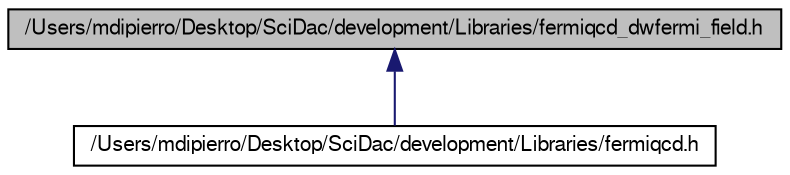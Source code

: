 digraph G
{
  edge [fontname="FreeSans",fontsize="10",labelfontname="FreeSans",labelfontsize="10"];
  node [fontname="FreeSans",fontsize="10",shape=record];
  Node1 [label="/Users/mdipierro/Desktop/SciDac/development/Libraries/fermiqcd_dwfermi_field.h",height=0.2,width=0.4,color="black", fillcolor="grey75", style="filled" fontcolor="black"];
  Node1 -> Node2 [dir=back,color="midnightblue",fontsize="10",style="solid",fontname="FreeSans"];
  Node2 [label="/Users/mdipierro/Desktop/SciDac/development/Libraries/fermiqcd.h",height=0.2,width=0.4,color="black", fillcolor="white", style="filled",URL="$fermiqcd_8h.html"];
}
